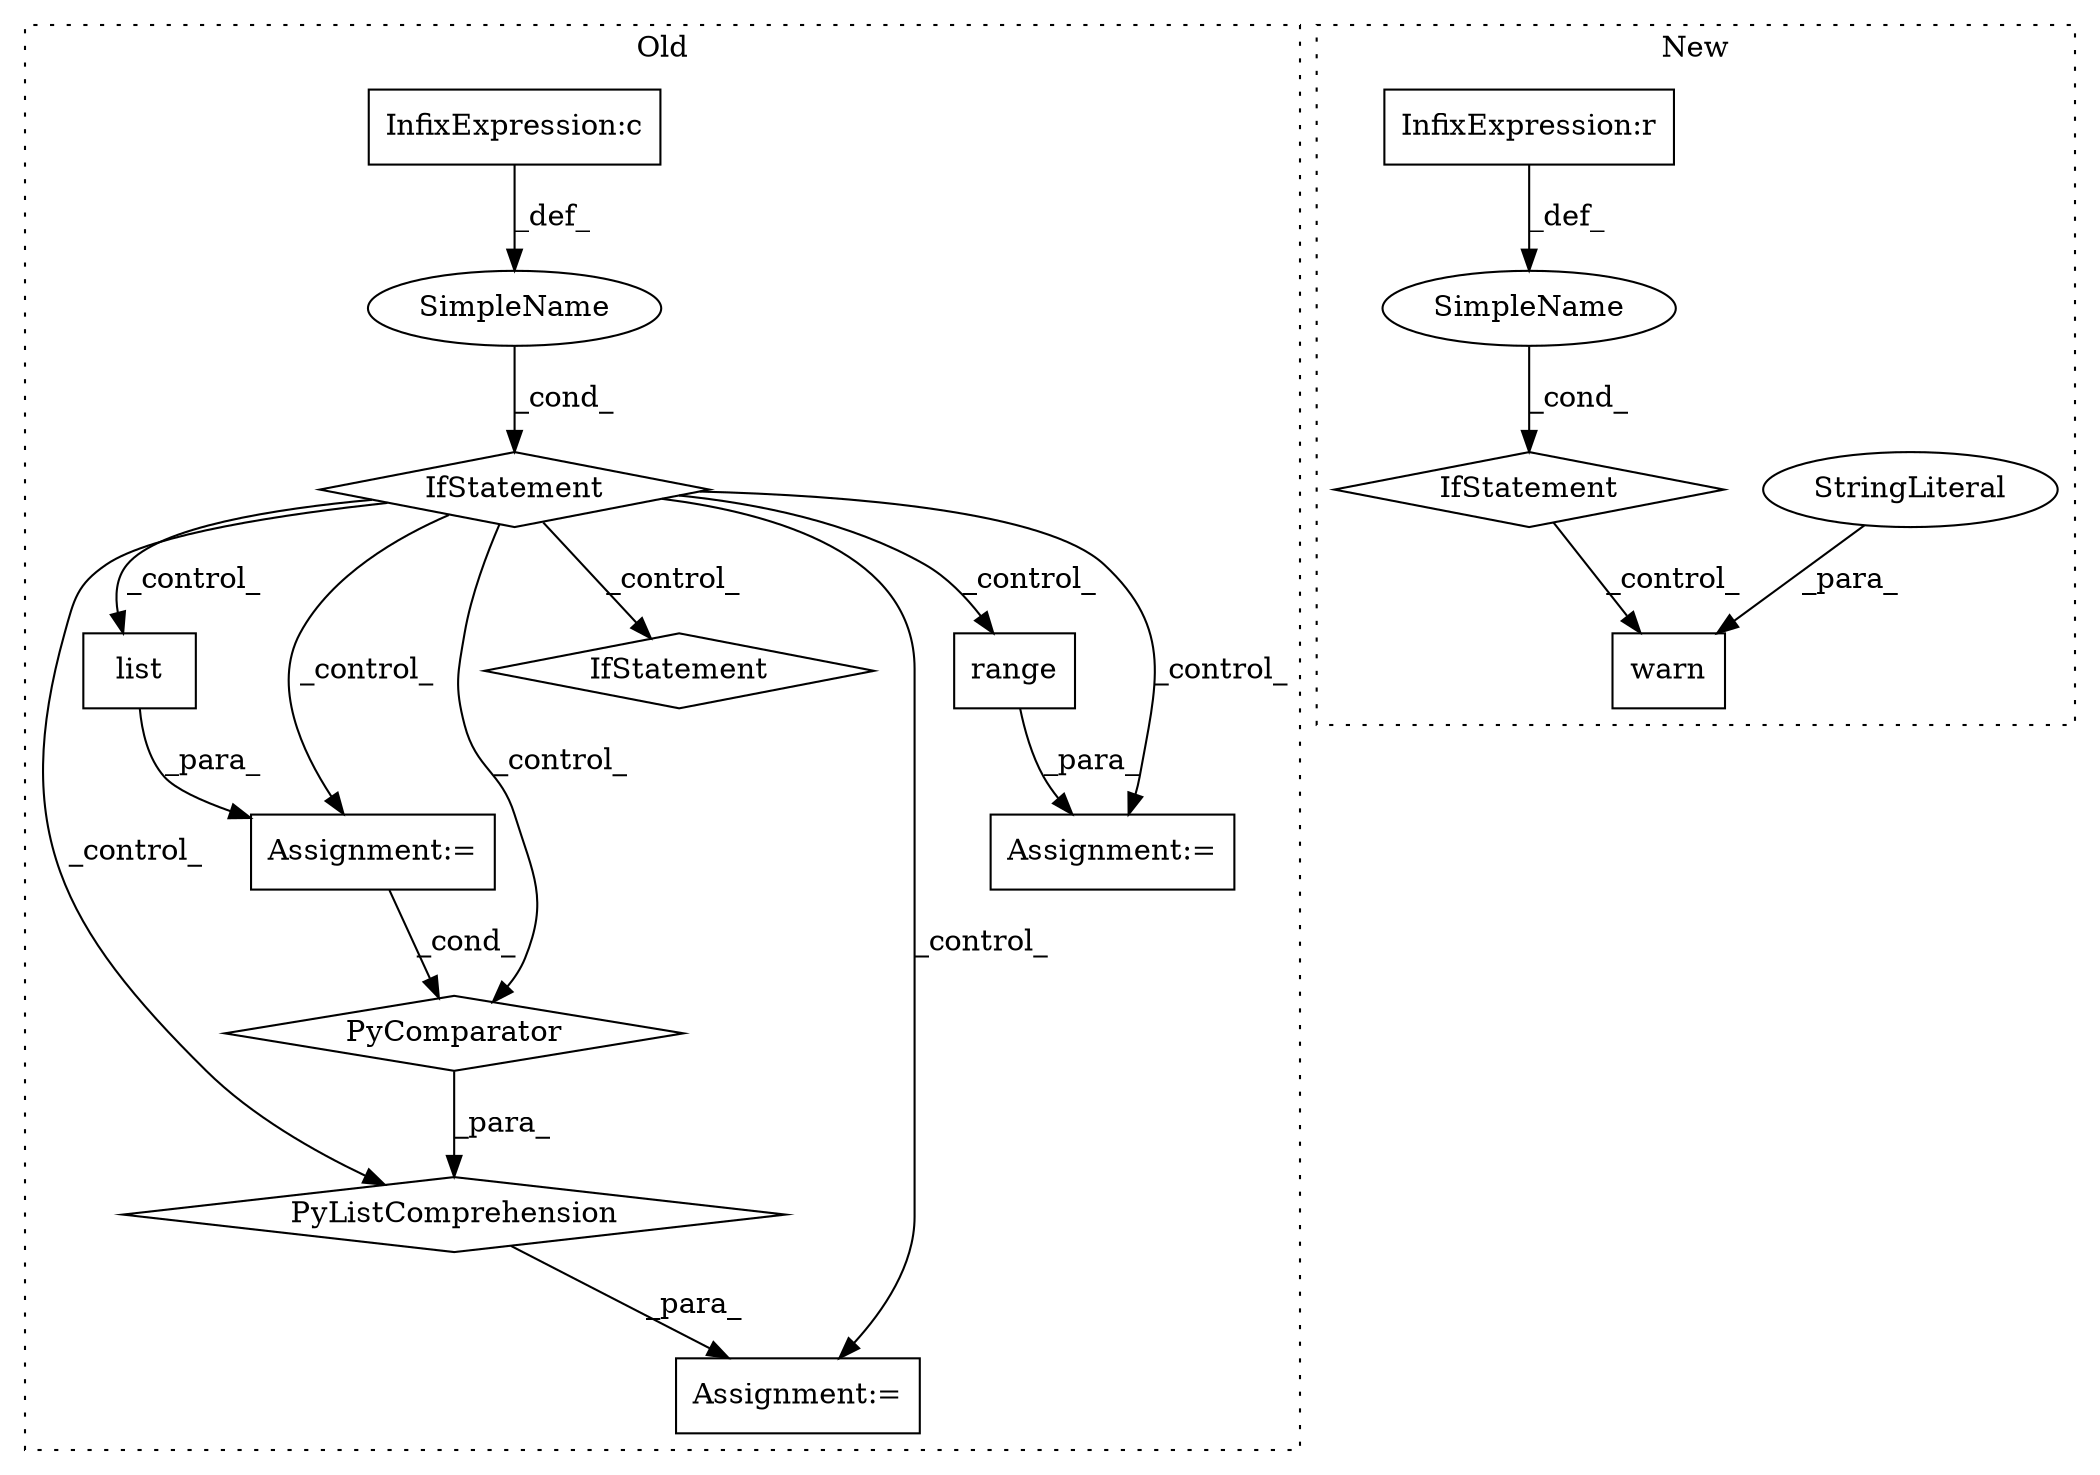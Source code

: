 digraph G {
subgraph cluster0 {
1 [label="PyListComprehension" a="109" s="3426" l="137" shape="diamond"];
4 [label="PyComparator" a="113" s="3500" l="55" shape="diamond"];
5 [label="Assignment:=" a="7" s="3500" l="55" shape="box"];
6 [label="Assignment:=" a="7" s="3410" l="16" shape="box"];
7 [label="SimpleName" a="42" s="" l="" shape="ellipse"];
8 [label="IfStatement" a="25" s="3500" l="55" shape="diamond"];
9 [label="Assignment:=" a="7" s="3636" l="16" shape="box"];
10 [label="range" a="32" s="3736,3748" l="6,1" shape="box"];
11 [label="IfStatement" a="25" s="3353,3392" l="4,2" shape="diamond"];
12 [label="InfixExpression:c" a="27" s="3373" l="4" shape="box"];
13 [label="list" a="32" s="3528,3538" l="5,1" shape="box"];
label = "Old";
style="dotted";
}
subgraph cluster1 {
2 [label="warn" a="32" s="2234,2309" l="5,1" shape="box"];
3 [label="StringLiteral" a="45" s="2239" l="70" shape="ellipse"];
14 [label="IfStatement" a="25" s="2204,2222" l="4,2" shape="diamond"];
15 [label="SimpleName" a="42" s="" l="" shape="ellipse"];
16 [label="InfixExpression:r" a="27" s="2217" l="4" shape="box"];
label = "New";
style="dotted";
}
1 -> 6 [label="_para_"];
3 -> 2 [label="_para_"];
4 -> 1 [label="_para_"];
5 -> 4 [label="_cond_"];
7 -> 11 [label="_cond_"];
10 -> 9 [label="_para_"];
11 -> 6 [label="_control_"];
11 -> 9 [label="_control_"];
11 -> 1 [label="_control_"];
11 -> 10 [label="_control_"];
11 -> 13 [label="_control_"];
11 -> 8 [label="_control_"];
11 -> 5 [label="_control_"];
11 -> 4 [label="_control_"];
12 -> 7 [label="_def_"];
13 -> 5 [label="_para_"];
14 -> 2 [label="_control_"];
15 -> 14 [label="_cond_"];
16 -> 15 [label="_def_"];
}